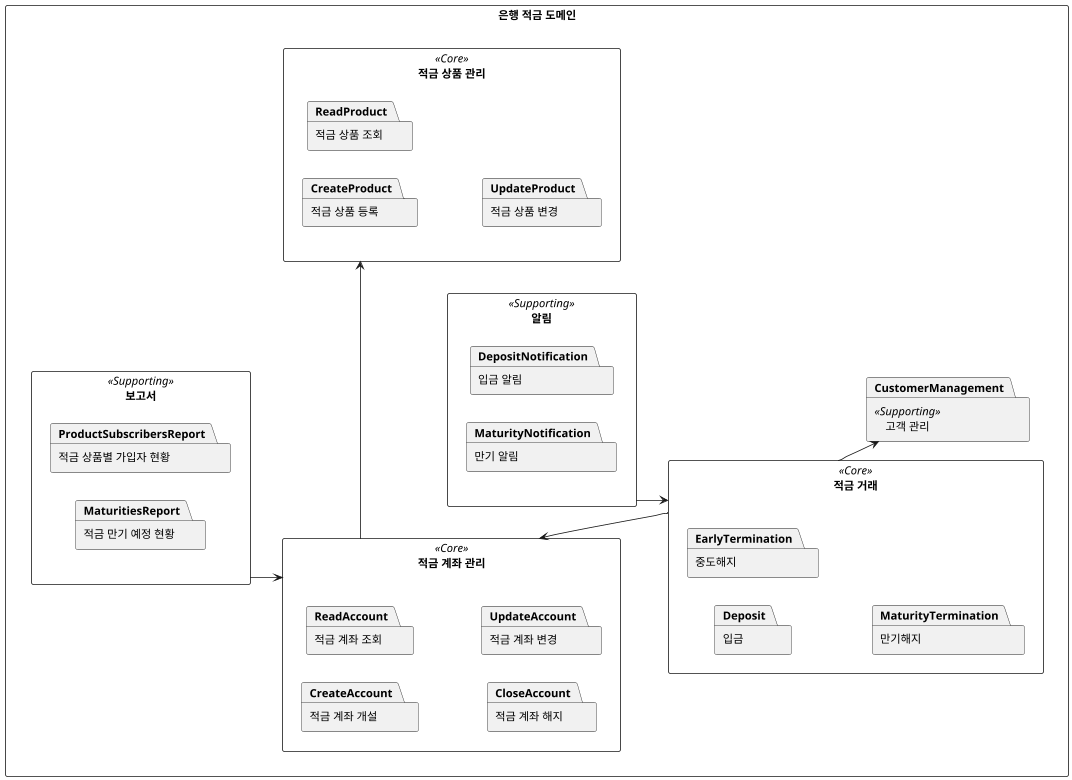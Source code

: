 
@startuml
left to right direction
scale 0.8
skinparam packageStyle compact

skinparam packageStyle rectangle
skinparam defaultTextAlignment center

package "은행 적금 도메인" {
    package "적금 상품 관리" as SavingsProduct <<Core>> {
        package "적금 상품 등록" as CreateProduct
        package "적금 상품 조회" as ReadProduct
        package "적금 상품 변경" as UpdateProduct
    }

    package "적금 계좌 관리" as SavingsAccount <<Core>> {
        package "적금 계좌 개설" as CreateAccount
        package "적금 계좌 조회" as ReadAccount
        package "적금 계좌 해지" as CloseAccount
        package "적금 계좌 변경" as UpdateAccount
    }

    package "적금 거래" as SavingsTransaction <<Core>> {
        package "입금" as Deposit
        package "중도해지" as EarlyTermination
        package "만기해지" as MaturityTermination
    }

    package "고객 관리" as CustomerManagement <<Supporting>>

    package "알림" as Notification <<Supporting>> {
        package "입금 알림" as DepositNotification
        package "만기 알림" as MaturityNotification
    }

    package "보고서" as Reporting <<Supporting>> {
        package "적금 상품별 가입자 현황" as ProductSubscribersReport
        package "적금 만기 예정 현황" as MaturitiesReport
    }
}

SavingsAccount --> SavingsProduct
SavingsTransaction --> SavingsAccount
SavingsTransaction --> CustomerManagement
Notification --> SavingsTransaction
Reporting --> SavingsAccount
@enduml